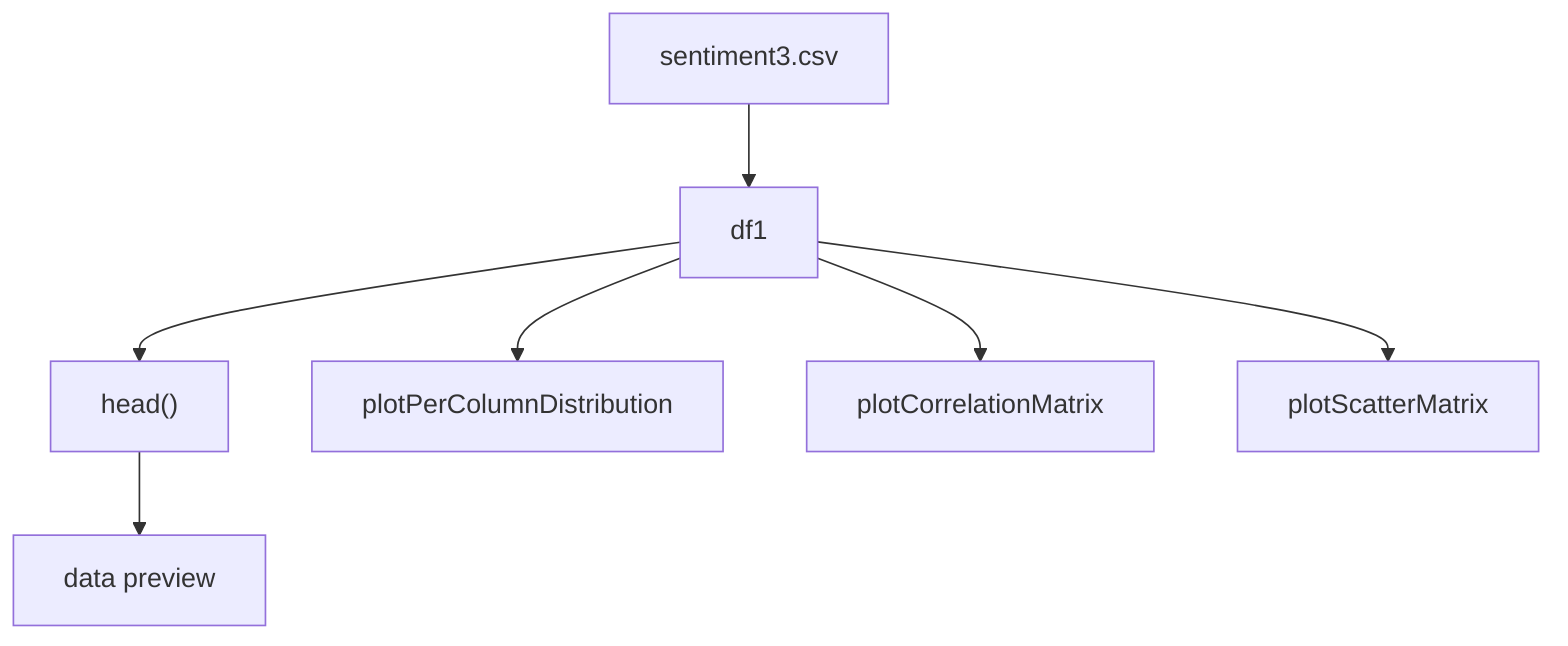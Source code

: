 graph TD
    A["sentiment3.csv"] --> B["df1"]
    B --> C["head()"]
    C --> D["data preview"]
    B --> E["plotPerColumnDistribution"]
    B --> F["plotCorrelationMatrix"]
    B --> G["plotScatterMatrix"]